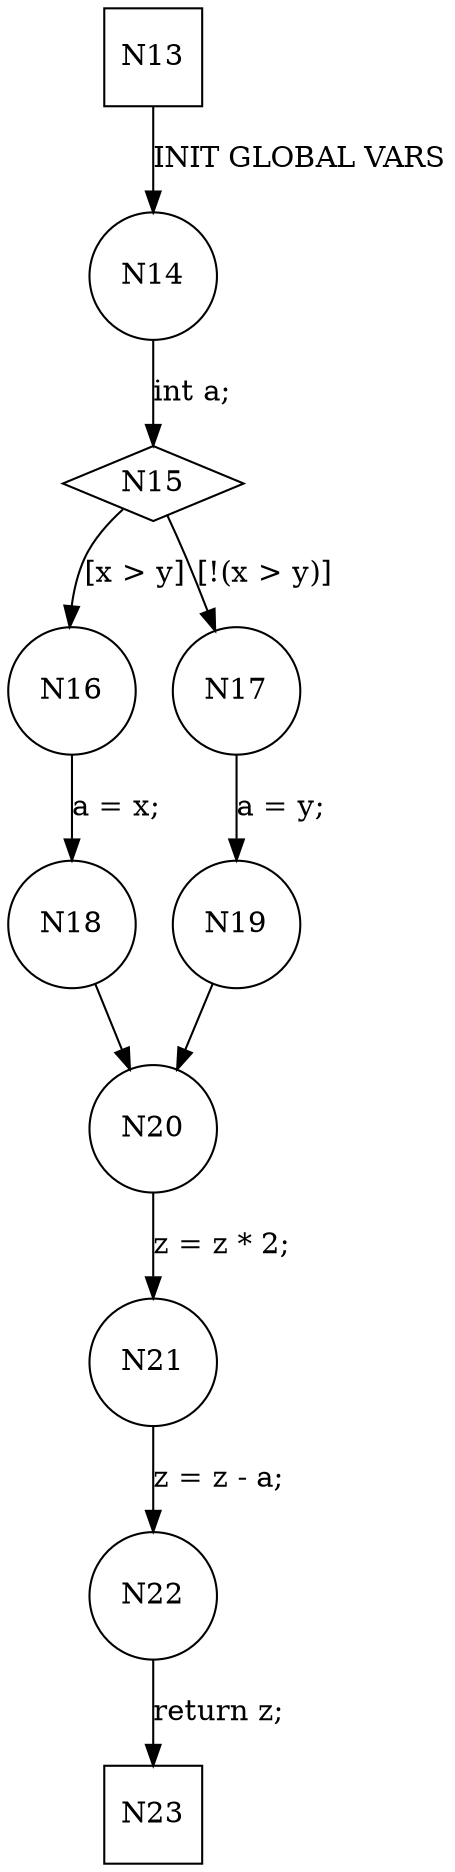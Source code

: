 digraph main {
13 [shape="square" label="N13"]
14 [shape="circle" label="N14"]
15 [shape="diamond" label="N15"]
16 [shape="circle" label="N16"]
17 [shape="circle" label="N17"]
18 [shape="circle" label="N18"]
19 [shape="circle" label="N19"]
20 [shape="circle" label="N20"]
21 [shape="circle" label="N21"]
22 [shape="circle" label="N22"]
23 [shape="square" label="N23"]

13 -> 14 [label="INIT GLOBAL VARS"]
14 -> 15 [label="int a;"]
15 -> 16 [label="[x > y]"]
15 -> 17 [label="[!(x > y)]"]
16 -> 18 [label="a = x;"]
17 -> 19 [label="a = y;"]
18 -> 20 [label=""]
19 -> 20 [label=""]
20 -> 21 [label="z = z * 2;"]
21 -> 22 [label="z = z - a;"]
22 -> 23 [label="return z;"]
}
